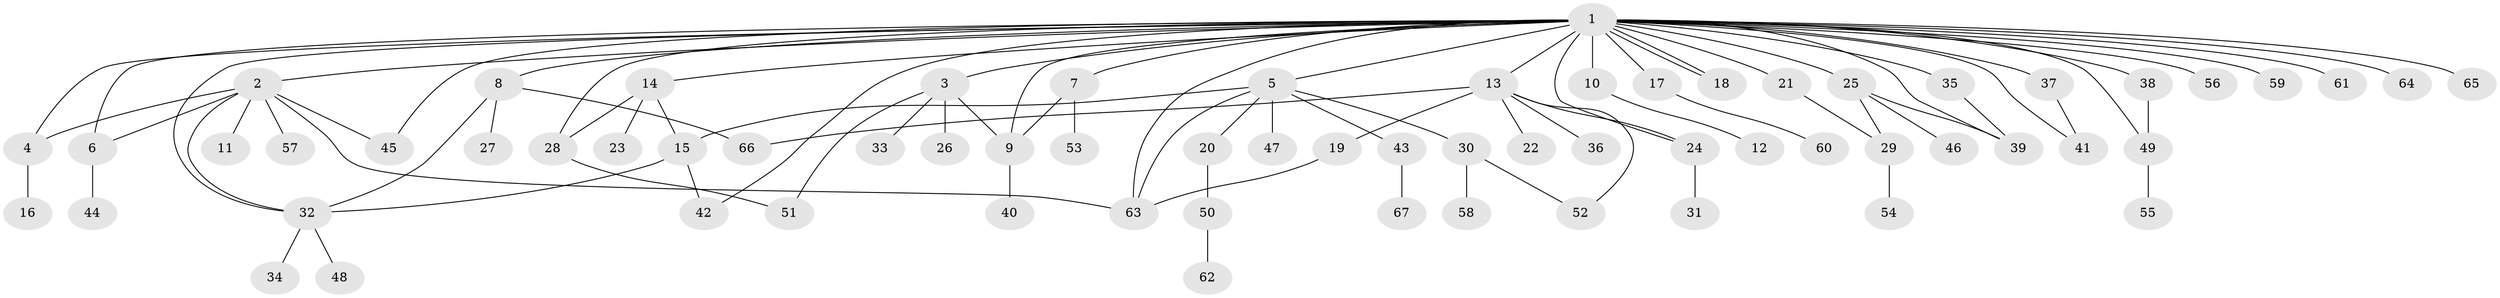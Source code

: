 // coarse degree distribution, {30: 0.02040816326530612, 7: 0.02040816326530612, 4: 0.08163265306122448, 2: 0.2857142857142857, 6: 0.02040816326530612, 3: 0.10204081632653061, 1: 0.42857142857142855, 5: 0.02040816326530612, 8: 0.02040816326530612}
// Generated by graph-tools (version 1.1) at 2025/23/03/03/25 07:23:55]
// undirected, 67 vertices, 90 edges
graph export_dot {
graph [start="1"]
  node [color=gray90,style=filled];
  1;
  2;
  3;
  4;
  5;
  6;
  7;
  8;
  9;
  10;
  11;
  12;
  13;
  14;
  15;
  16;
  17;
  18;
  19;
  20;
  21;
  22;
  23;
  24;
  25;
  26;
  27;
  28;
  29;
  30;
  31;
  32;
  33;
  34;
  35;
  36;
  37;
  38;
  39;
  40;
  41;
  42;
  43;
  44;
  45;
  46;
  47;
  48;
  49;
  50;
  51;
  52;
  53;
  54;
  55;
  56;
  57;
  58;
  59;
  60;
  61;
  62;
  63;
  64;
  65;
  66;
  67;
  1 -- 2;
  1 -- 3;
  1 -- 4;
  1 -- 5;
  1 -- 6;
  1 -- 7;
  1 -- 8;
  1 -- 9;
  1 -- 10;
  1 -- 13;
  1 -- 14;
  1 -- 17;
  1 -- 18;
  1 -- 18;
  1 -- 21;
  1 -- 24;
  1 -- 25;
  1 -- 28;
  1 -- 32;
  1 -- 35;
  1 -- 37;
  1 -- 38;
  1 -- 39;
  1 -- 41;
  1 -- 42;
  1 -- 45;
  1 -- 49;
  1 -- 56;
  1 -- 59;
  1 -- 61;
  1 -- 63;
  1 -- 64;
  1 -- 65;
  2 -- 4;
  2 -- 6;
  2 -- 11;
  2 -- 32;
  2 -- 45;
  2 -- 57;
  2 -- 63;
  3 -- 9;
  3 -- 26;
  3 -- 33;
  3 -- 51;
  4 -- 16;
  5 -- 15;
  5 -- 20;
  5 -- 30;
  5 -- 43;
  5 -- 47;
  5 -- 63;
  6 -- 44;
  7 -- 9;
  7 -- 53;
  8 -- 27;
  8 -- 32;
  8 -- 66;
  9 -- 40;
  10 -- 12;
  13 -- 19;
  13 -- 22;
  13 -- 24;
  13 -- 36;
  13 -- 52;
  13 -- 66;
  14 -- 15;
  14 -- 23;
  14 -- 28;
  15 -- 32;
  15 -- 42;
  17 -- 60;
  19 -- 63;
  20 -- 50;
  21 -- 29;
  24 -- 31;
  25 -- 29;
  25 -- 39;
  25 -- 46;
  28 -- 51;
  29 -- 54;
  30 -- 52;
  30 -- 58;
  32 -- 34;
  32 -- 48;
  35 -- 39;
  37 -- 41;
  38 -- 49;
  43 -- 67;
  49 -- 55;
  50 -- 62;
}
